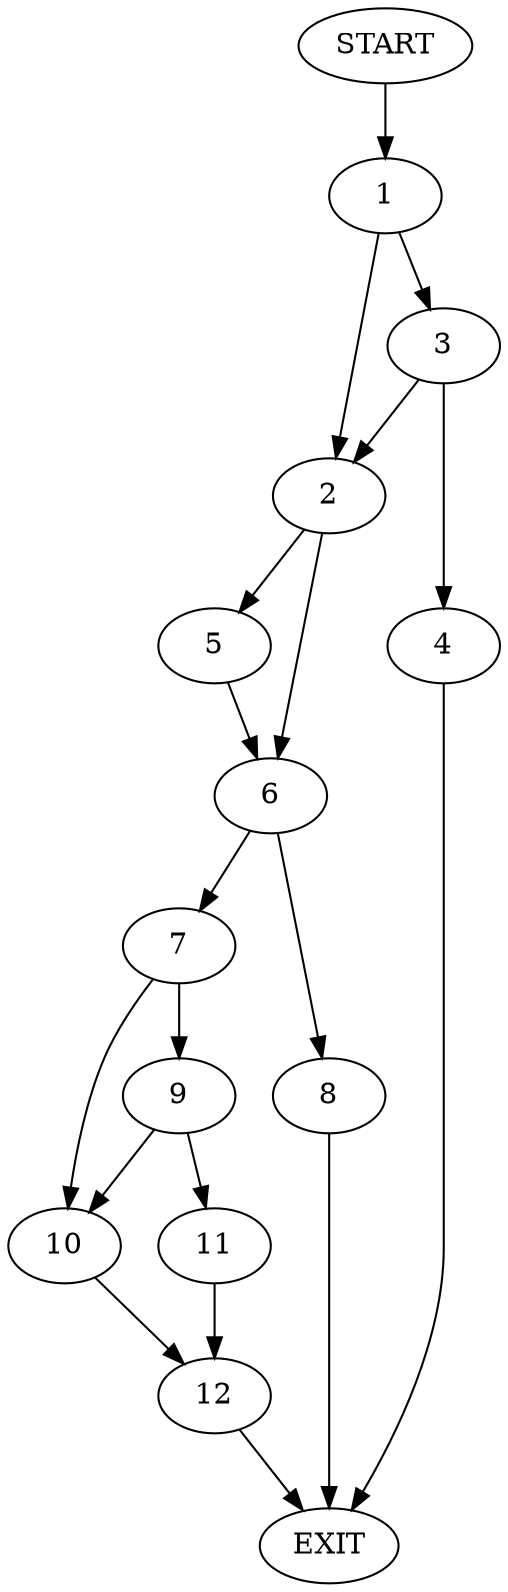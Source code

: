 digraph {
0 [label="START"]
13 [label="EXIT"]
0 -> 1
1 -> 2
1 -> 3
3 -> 2
3 -> 4
2 -> 5
2 -> 6
4 -> 13
6 -> 7
6 -> 8
5 -> 6
8 -> 13
7 -> 9
7 -> 10
9 -> 11
9 -> 10
10 -> 12
11 -> 12
12 -> 13
}
